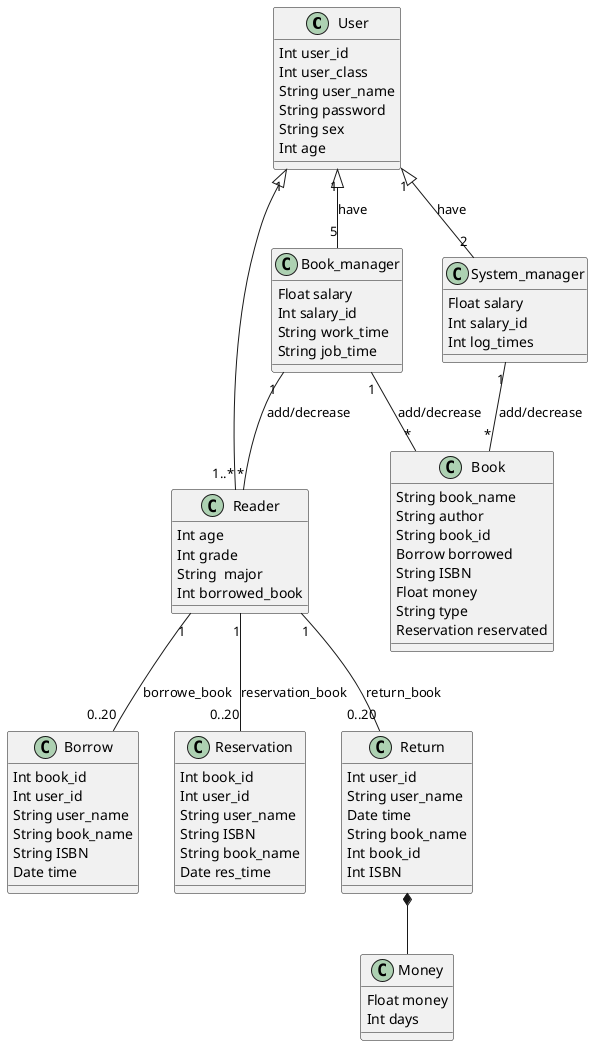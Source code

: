 @startuml
class User {
    Int user_id
    Int user_class
    String user_name
    String password
    String sex
    Int age
}
class Reader{
    Int age
    Int grade
    String  major
    Int borrowed_book
}
class Book_manager{
    Float salary
    Int salary_id
    String work_time
    String job_time
}
class System_manager{
    Float salary
    Int salary_id
    Int log_times
}

class Book {
    String book_name
    String author
    String book_id
    Borrow borrowed
    String ISBN
    Float money
    String type
    Reservation reservated
}
class Borrow{
    Int book_id
    Int user_id
    String user_name
    String book_name
    String ISBN
    Date time
}
class Reservation{
    Int book_id
    Int user_id
    String user_name
    String ISBN
    String book_name
    Date res_time
}
class Return{
    Int user_id
    String user_name
    Date time
    String book_name
    Int book_id
    Int ISBN
}
class Money{
    Float money
    Int days
}
User "1" <|-- "1..*" Reader
User "1" <|-- "5" Book_manager:have
User "1" <|-- "2" System_manager:have
Reader "1" -- "0..20" Borrow:borrowe_book
Reader "1" -- "0..20" Reservation:reservation_book
Reader "1" -- "0..20" Return:return_book
Book_manager"1" -- "*" Book:add/decrease
System_manager "1" -- "*" Book:add/decrease
Book_manager "1" -- "*" Reader:add/decrease
Return *-- Money
@enduml